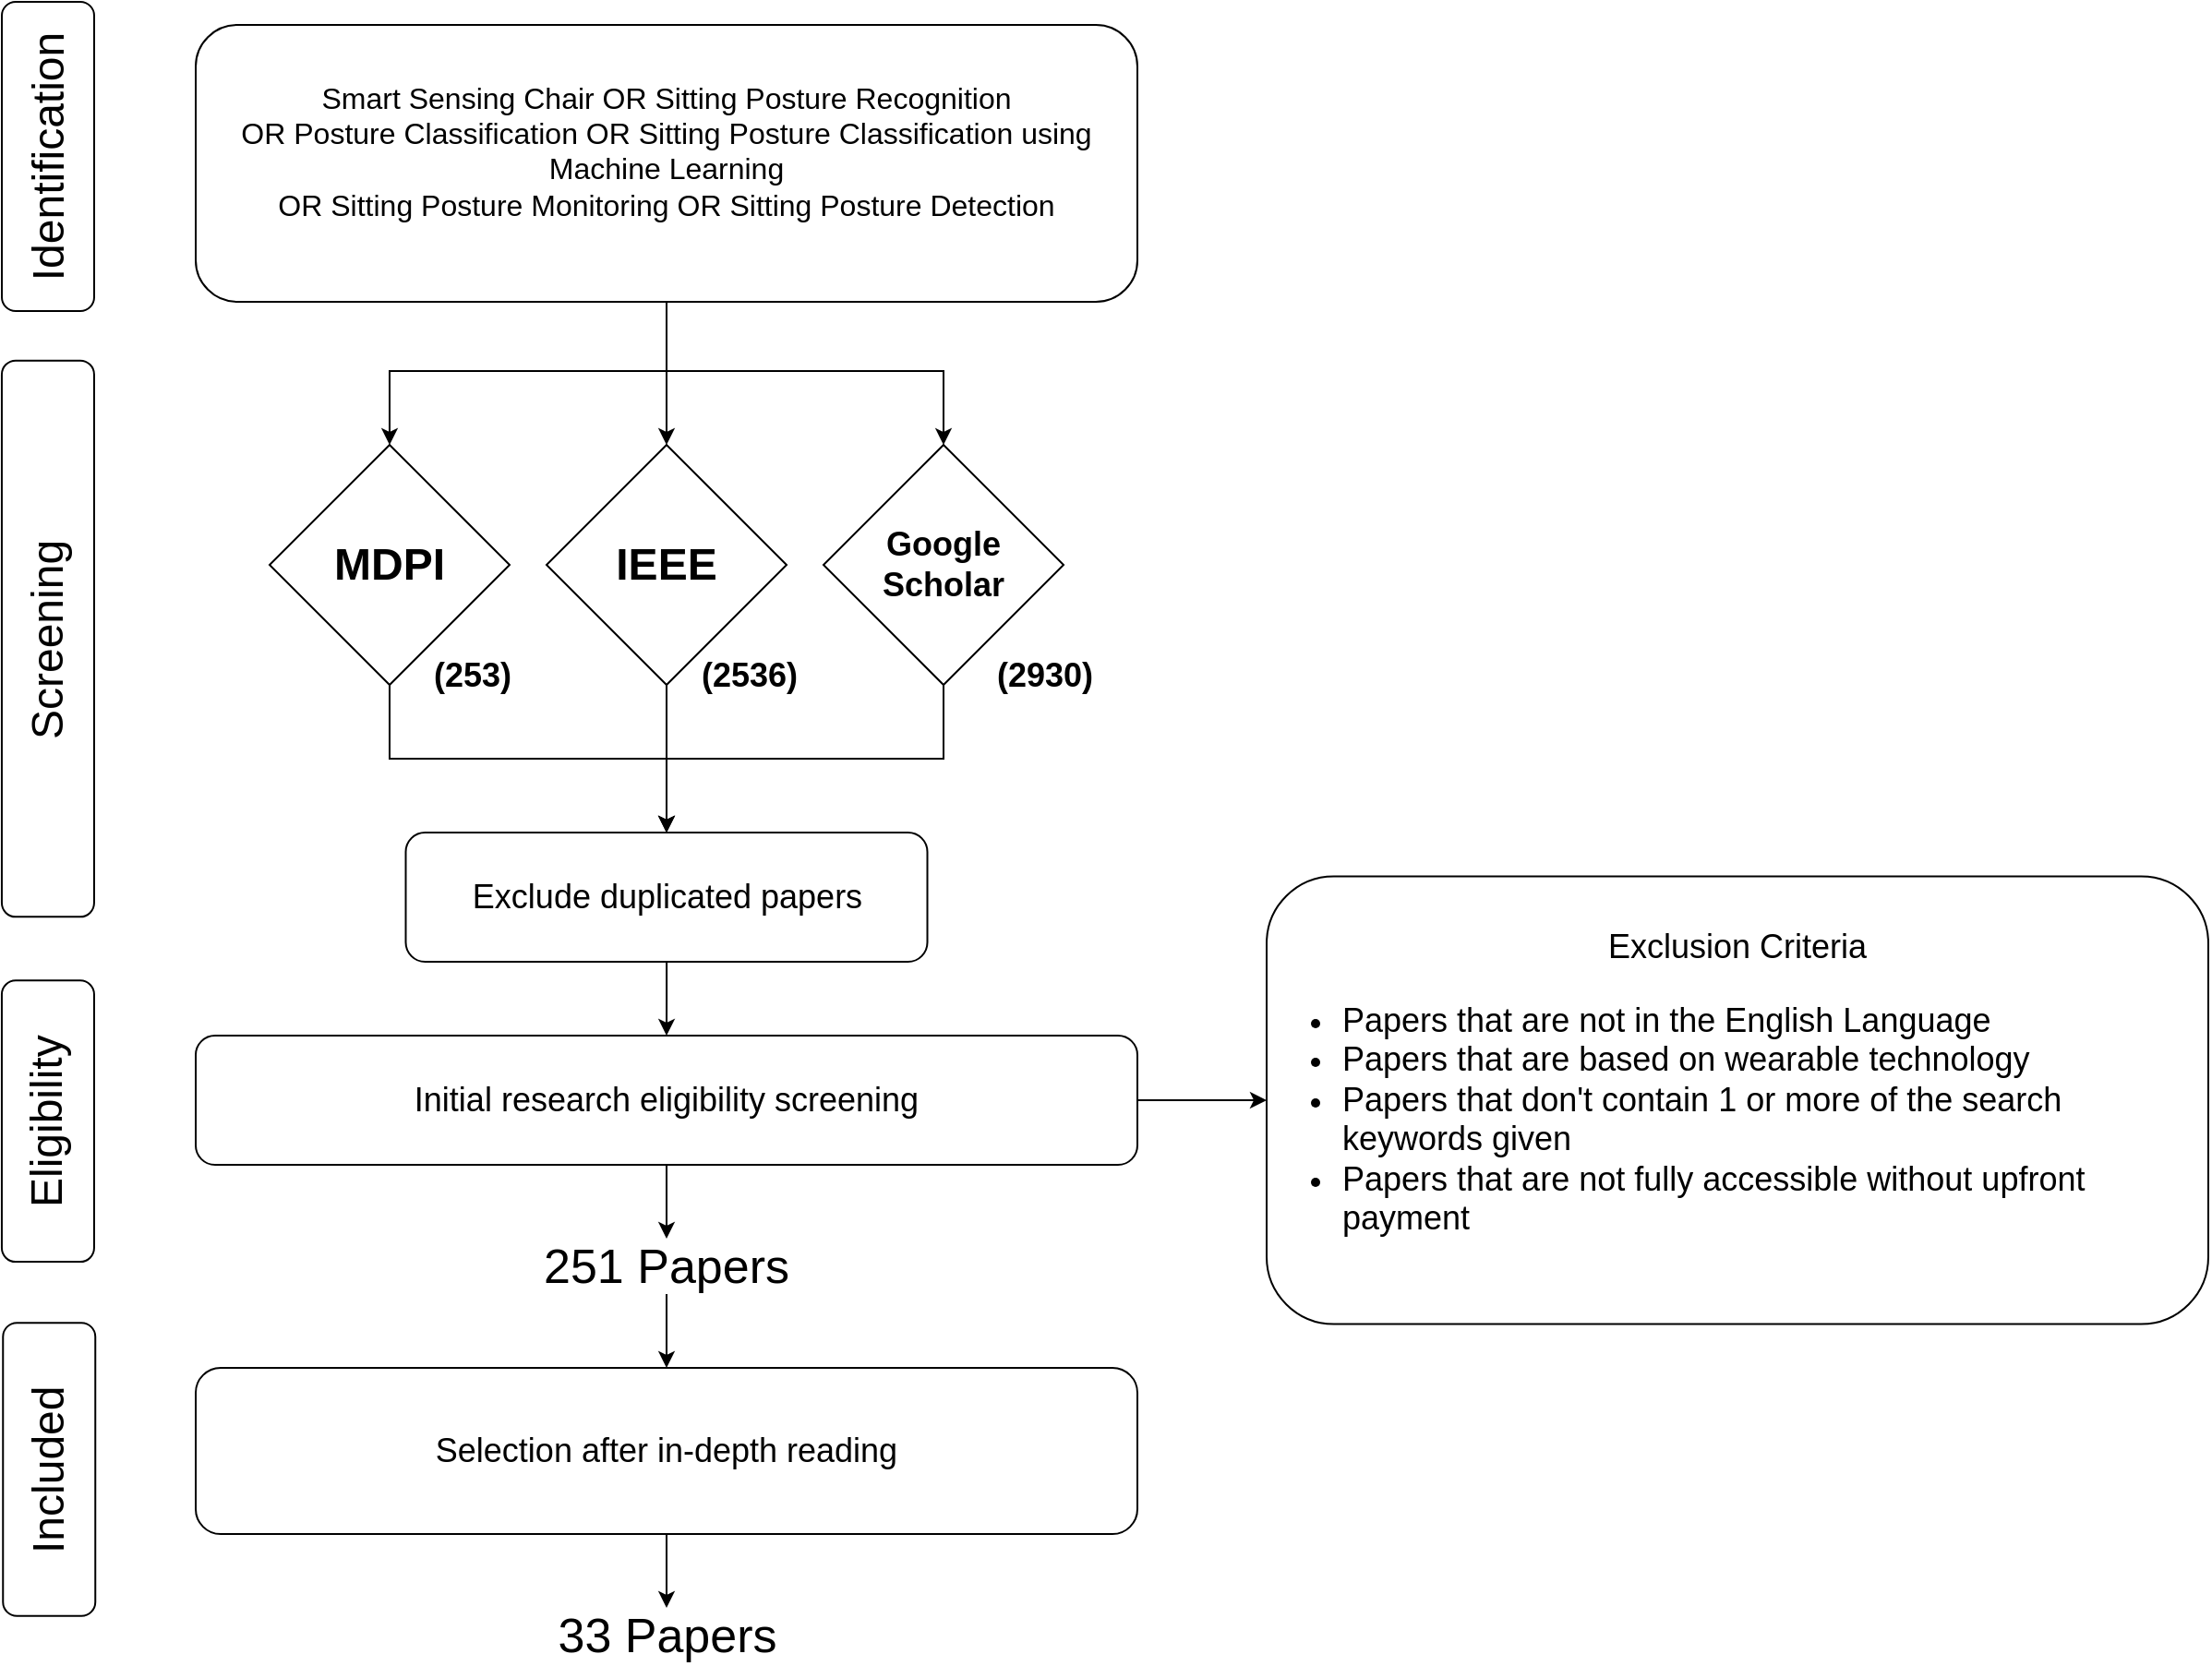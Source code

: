 <mxfile version="23.1.2" type="device">
  <diagram name="Page-1" id="h7Py_JcBXn8D_wsGuNnk">
    <mxGraphModel dx="1687" dy="927" grid="1" gridSize="10" guides="1" tooltips="1" connect="1" arrows="1" fold="1" page="1" pageScale="1" pageWidth="850" pageHeight="1100" math="0" shadow="0">
      <root>
        <mxCell id="0" />
        <mxCell id="1" parent="0" />
        <mxCell id="K94llgApoKq9Pl8ovA2T-1" value="&lt;font style=&quot;font-size: 24px;&quot;&gt;Identification&lt;/font&gt;" style="rounded=1;whiteSpace=wrap;html=1;rotation=-90;" parent="1" vertex="1">
          <mxGeometry x="46.25" y="128.75" width="167.5" height="50" as="geometry" />
        </mxCell>
        <mxCell id="K94llgApoKq9Pl8ovA2T-2" value="&lt;font style=&quot;font-size: 24px;&quot;&gt;Screening&lt;br&gt;&lt;/font&gt;" style="rounded=1;whiteSpace=wrap;html=1;rotation=-90;" parent="1" vertex="1">
          <mxGeometry x="-20.71" y="390" width="301.37" height="50" as="geometry" />
        </mxCell>
        <mxCell id="K94llgApoKq9Pl8ovA2T-3" value="&lt;font style=&quot;font-size: 24px;&quot;&gt;Included&lt;br&gt;&lt;/font&gt;" style="rounded=1;whiteSpace=wrap;html=1;rotation=-90;" parent="1" vertex="1">
          <mxGeometry x="51.25" y="840" width="158.75" height="50" as="geometry" />
        </mxCell>
        <mxCell id="K94llgApoKq9Pl8ovA2T-8" style="edgeStyle=orthogonalEdgeStyle;rounded=0;orthogonalLoop=1;jettySize=auto;html=1;entryX=0.5;entryY=0;entryDx=0;entryDy=0;" parent="1" source="K94llgApoKq9Pl8ovA2T-4" target="K94llgApoKq9Pl8ovA2T-5" edge="1">
          <mxGeometry relative="1" as="geometry">
            <Array as="points">
              <mxPoint x="465" y="270" />
              <mxPoint x="315" y="270" />
            </Array>
          </mxGeometry>
        </mxCell>
        <mxCell id="K94llgApoKq9Pl8ovA2T-9" style="edgeStyle=orthogonalEdgeStyle;rounded=0;orthogonalLoop=1;jettySize=auto;html=1;exitX=0.5;exitY=1;exitDx=0;exitDy=0;entryX=0.5;entryY=0;entryDx=0;entryDy=0;" parent="1" source="K94llgApoKq9Pl8ovA2T-4" target="K94llgApoKq9Pl8ovA2T-6" edge="1">
          <mxGeometry relative="1" as="geometry" />
        </mxCell>
        <mxCell id="K94llgApoKq9Pl8ovA2T-10" style="edgeStyle=orthogonalEdgeStyle;rounded=0;orthogonalLoop=1;jettySize=auto;html=1;" parent="1" source="K94llgApoKq9Pl8ovA2T-4" target="K94llgApoKq9Pl8ovA2T-7" edge="1">
          <mxGeometry relative="1" as="geometry">
            <Array as="points">
              <mxPoint x="465" y="270" />
              <mxPoint x="615" y="270" />
            </Array>
          </mxGeometry>
        </mxCell>
        <mxCell id="K94llgApoKq9Pl8ovA2T-4" value="&lt;div&gt;&lt;font style=&quot;font-size: 16px;&quot;&gt;Smart Sensing Chair&lt;span style=&quot;background-color: initial;&quot;&gt;&lt;span style=&quot;white-space: pre;&quot;&gt;&amp;nbsp;OR &lt;/span&gt;&lt;/span&gt;&lt;span style=&quot;background-color: initial;&quot;&gt;Sitting Posture Recognition&lt;/span&gt;&lt;/font&gt;&lt;/div&gt;&lt;div&gt;&lt;font size=&quot;3&quot;&gt;OR Posture Classification OR&amp;nbsp;&lt;span style=&quot;background-color: initial;&quot;&gt;Sitting Posture Classification using Machine Learning&lt;/span&gt;&lt;/font&gt;&lt;/div&gt;&lt;div&gt;&lt;font size=&quot;3&quot;&gt;OR Sitting Posture Monitoring OR &lt;span style=&quot;background-color: initial;&quot;&gt;Sitting Posture Detection&lt;/span&gt;&lt;/font&gt;&lt;/div&gt;&lt;div&gt;&lt;br&gt;&lt;/div&gt;" style="rounded=1;whiteSpace=wrap;html=1;" parent="1" vertex="1">
          <mxGeometry x="210" y="82.5" width="510" height="150" as="geometry" />
        </mxCell>
        <mxCell id="K94llgApoKq9Pl8ovA2T-13" style="edgeStyle=orthogonalEdgeStyle;rounded=0;orthogonalLoop=1;jettySize=auto;html=1;entryX=0.5;entryY=0;entryDx=0;entryDy=0;" parent="1" source="K94llgApoKq9Pl8ovA2T-5" target="K94llgApoKq9Pl8ovA2T-11" edge="1">
          <mxGeometry relative="1" as="geometry">
            <Array as="points">
              <mxPoint x="315" y="480" />
              <mxPoint x="465" y="480" />
            </Array>
          </mxGeometry>
        </mxCell>
        <mxCell id="K94llgApoKq9Pl8ovA2T-5" value="&lt;b&gt;&lt;font style=&quot;font-size: 24px;&quot;&gt;MDPI&lt;/font&gt;&lt;/b&gt;" style="rhombus;whiteSpace=wrap;html=1;" parent="1" vertex="1">
          <mxGeometry x="250" y="310" width="130" height="130" as="geometry" />
        </mxCell>
        <mxCell id="K94llgApoKq9Pl8ovA2T-14" style="edgeStyle=orthogonalEdgeStyle;rounded=0;orthogonalLoop=1;jettySize=auto;html=1;exitX=0.5;exitY=1;exitDx=0;exitDy=0;entryX=0.5;entryY=0;entryDx=0;entryDy=0;" parent="1" source="K94llgApoKq9Pl8ovA2T-6" target="K94llgApoKq9Pl8ovA2T-11" edge="1">
          <mxGeometry relative="1" as="geometry">
            <mxPoint x="465" y="500" as="targetPoint" />
          </mxGeometry>
        </mxCell>
        <mxCell id="K94llgApoKq9Pl8ovA2T-6" value="&lt;b&gt;&lt;font style=&quot;font-size: 24px;&quot;&gt;IEEE&lt;/font&gt;&lt;/b&gt;" style="rhombus;whiteSpace=wrap;html=1;" parent="1" vertex="1">
          <mxGeometry x="400" y="310" width="130" height="130" as="geometry" />
        </mxCell>
        <mxCell id="K94llgApoKq9Pl8ovA2T-15" style="edgeStyle=orthogonalEdgeStyle;rounded=0;orthogonalLoop=1;jettySize=auto;html=1;exitX=0.5;exitY=1;exitDx=0;exitDy=0;entryX=0.5;entryY=0;entryDx=0;entryDy=0;" parent="1" source="K94llgApoKq9Pl8ovA2T-7" target="K94llgApoKq9Pl8ovA2T-11" edge="1">
          <mxGeometry relative="1" as="geometry">
            <mxPoint x="470" y="500" as="targetPoint" />
            <Array as="points">
              <mxPoint x="615" y="480" />
              <mxPoint x="465" y="480" />
            </Array>
          </mxGeometry>
        </mxCell>
        <mxCell id="K94llgApoKq9Pl8ovA2T-7" value="&lt;b&gt;&lt;font style=&quot;font-size: 18px;&quot;&gt;Google Scholar&lt;/font&gt;&lt;/b&gt;" style="rhombus;whiteSpace=wrap;html=1;" parent="1" vertex="1">
          <mxGeometry x="550" y="310" width="130" height="130" as="geometry" />
        </mxCell>
        <mxCell id="K94llgApoKq9Pl8ovA2T-19" style="edgeStyle=orthogonalEdgeStyle;rounded=0;orthogonalLoop=1;jettySize=auto;html=1;entryX=0.5;entryY=0;entryDx=0;entryDy=0;" parent="1" source="K94llgApoKq9Pl8ovA2T-11" target="K94llgApoKq9Pl8ovA2T-18" edge="1">
          <mxGeometry relative="1" as="geometry" />
        </mxCell>
        <mxCell id="K94llgApoKq9Pl8ovA2T-11" value="&lt;font style=&quot;font-size: 18px;&quot;&gt;Exclude duplicated papers&lt;/font&gt;" style="rounded=1;whiteSpace=wrap;html=1;" parent="1" vertex="1">
          <mxGeometry x="323.75" y="520" width="282.5" height="70" as="geometry" />
        </mxCell>
        <mxCell id="K94llgApoKq9Pl8ovA2T-27" style="edgeStyle=orthogonalEdgeStyle;rounded=0;orthogonalLoop=1;jettySize=auto;html=1;entryX=0.5;entryY=0;entryDx=0;entryDy=0;" parent="1" source="K94llgApoKq9Pl8ovA2T-12" target="K94llgApoKq9Pl8ovA2T-26" edge="1">
          <mxGeometry relative="1" as="geometry" />
        </mxCell>
        <mxCell id="K94llgApoKq9Pl8ovA2T-12" value="&lt;font style=&quot;font-size: 18px;&quot;&gt;Selection after in-depth reading&lt;/font&gt;" style="rounded=1;whiteSpace=wrap;html=1;" parent="1" vertex="1">
          <mxGeometry x="210" y="810" width="510" height="90" as="geometry" />
        </mxCell>
        <mxCell id="K94llgApoKq9Pl8ovA2T-23" style="edgeStyle=orthogonalEdgeStyle;rounded=0;orthogonalLoop=1;jettySize=auto;html=1;exitX=1;exitY=0.5;exitDx=0;exitDy=0;entryX=0;entryY=0.5;entryDx=0;entryDy=0;" parent="1" source="K94llgApoKq9Pl8ovA2T-18" target="K94llgApoKq9Pl8ovA2T-21" edge="1">
          <mxGeometry relative="1" as="geometry" />
        </mxCell>
        <mxCell id="lcbLtV3YTHZiTuQNgbO_-5" style="edgeStyle=orthogonalEdgeStyle;rounded=0;orthogonalLoop=1;jettySize=auto;html=1;exitX=0.5;exitY=1;exitDx=0;exitDy=0;entryX=0.5;entryY=0;entryDx=0;entryDy=0;" edge="1" parent="1" source="K94llgApoKq9Pl8ovA2T-18" target="lcbLtV3YTHZiTuQNgbO_-4">
          <mxGeometry relative="1" as="geometry" />
        </mxCell>
        <mxCell id="K94llgApoKq9Pl8ovA2T-18" value="&lt;font style=&quot;font-size: 18px;&quot;&gt;Initial research eligibility screening&lt;/font&gt;" style="rounded=1;whiteSpace=wrap;html=1;" parent="1" vertex="1">
          <mxGeometry x="210" y="630" width="510" height="70" as="geometry" />
        </mxCell>
        <mxCell id="K94llgApoKq9Pl8ovA2T-21" value="&lt;font style=&quot;font-size: 18px;&quot;&gt;Exclusion Criteria&lt;br&gt;&lt;ul&gt;&lt;li style=&quot;text-align: left;&quot;&gt;&lt;font style=&quot;font-size: 18px;&quot;&gt;&lt;span style=&quot;background-color: initial;&quot;&gt;Papers that are not in the English Language&lt;br&gt;&lt;/span&gt;&lt;/font&gt;&lt;/li&gt;&lt;li style=&quot;text-align: left;&quot;&gt;&lt;font style=&quot;font-size: 18px;&quot;&gt;&lt;span style=&quot;background-color: initial;&quot;&gt;Papers that are based on wearable technology&lt;/span&gt;&lt;/font&gt;&lt;/li&gt;&lt;li style=&quot;text-align: left;&quot;&gt;&lt;font style=&quot;font-size: 18px;&quot;&gt;&lt;span style=&quot;background-color: initial;&quot;&gt;Papers that don&#39;t contain 1 or more of the search keywords given&lt;/span&gt;&lt;/font&gt;&amp;nbsp;&lt;/li&gt;&lt;li style=&quot;text-align: left;&quot;&gt;&lt;font style=&quot;font-size: 18px;&quot;&gt;&lt;span style=&quot;background-color: initial;&quot;&gt;Papers that are not fully accessible without upfront payment&lt;/span&gt;&lt;/font&gt;&lt;/li&gt;&lt;/ul&gt;&lt;/font&gt;" style="rounded=1;whiteSpace=wrap;html=1;align=center;" parent="1" vertex="1">
          <mxGeometry x="790" y="543.75" width="510" height="242.5" as="geometry" />
        </mxCell>
        <mxCell id="K94llgApoKq9Pl8ovA2T-26" value="&lt;font style=&quot;font-size: 26px;&quot;&gt;33 Papers&lt;/font&gt;" style="text;html=1;strokeColor=none;fillColor=none;align=center;verticalAlign=middle;whiteSpace=wrap;rounded=0;" parent="1" vertex="1">
          <mxGeometry x="367.5" y="940" width="195" height="30" as="geometry" />
        </mxCell>
        <mxCell id="lcbLtV3YTHZiTuQNgbO_-1" value="&lt;font size=&quot;1&quot; style=&quot;&quot;&gt;&lt;b style=&quot;font-size: 18px;&quot;&gt;(253)&lt;/b&gt;&lt;/font&gt;" style="text;html=1;strokeColor=none;fillColor=none;align=center;verticalAlign=middle;whiteSpace=wrap;rounded=0;" vertex="1" parent="1">
          <mxGeometry x="330" y="420" width="60" height="30" as="geometry" />
        </mxCell>
        <mxCell id="lcbLtV3YTHZiTuQNgbO_-2" value="&lt;font size=&quot;1&quot; style=&quot;&quot;&gt;&lt;b style=&quot;font-size: 18px;&quot;&gt;(2536)&lt;/b&gt;&lt;/font&gt;" style="text;html=1;strokeColor=none;fillColor=none;align=center;verticalAlign=middle;whiteSpace=wrap;rounded=0;" vertex="1" parent="1">
          <mxGeometry x="480" y="420" width="60" height="30" as="geometry" />
        </mxCell>
        <mxCell id="lcbLtV3YTHZiTuQNgbO_-3" value="&lt;font size=&quot;1&quot; style=&quot;&quot;&gt;&lt;b style=&quot;font-size: 18px;&quot;&gt;(2930)&lt;/b&gt;&lt;/font&gt;" style="text;html=1;strokeColor=none;fillColor=none;align=center;verticalAlign=middle;whiteSpace=wrap;rounded=0;" vertex="1" parent="1">
          <mxGeometry x="640" y="420" width="60" height="30" as="geometry" />
        </mxCell>
        <mxCell id="lcbLtV3YTHZiTuQNgbO_-6" style="edgeStyle=orthogonalEdgeStyle;rounded=0;orthogonalLoop=1;jettySize=auto;html=1;exitX=0.5;exitY=1;exitDx=0;exitDy=0;entryX=0.5;entryY=0;entryDx=0;entryDy=0;" edge="1" parent="1" source="lcbLtV3YTHZiTuQNgbO_-4" target="K94llgApoKq9Pl8ovA2T-12">
          <mxGeometry relative="1" as="geometry" />
        </mxCell>
        <mxCell id="lcbLtV3YTHZiTuQNgbO_-4" value="&lt;font style=&quot;font-size: 26px;&quot;&gt;251 Papers&lt;/font&gt;" style="text;html=1;strokeColor=none;fillColor=none;align=center;verticalAlign=middle;whiteSpace=wrap;rounded=0;" vertex="1" parent="1">
          <mxGeometry x="390" y="740" width="150" height="30" as="geometry" />
        </mxCell>
        <mxCell id="lcbLtV3YTHZiTuQNgbO_-7" value="&lt;font style=&quot;font-size: 24px;&quot;&gt;Eligibility&lt;br&gt;&lt;/font&gt;" style="rounded=1;whiteSpace=wrap;html=1;rotation=-90;" vertex="1" parent="1">
          <mxGeometry x="53.78" y="651.35" width="152.39" height="50" as="geometry" />
        </mxCell>
      </root>
    </mxGraphModel>
  </diagram>
</mxfile>
